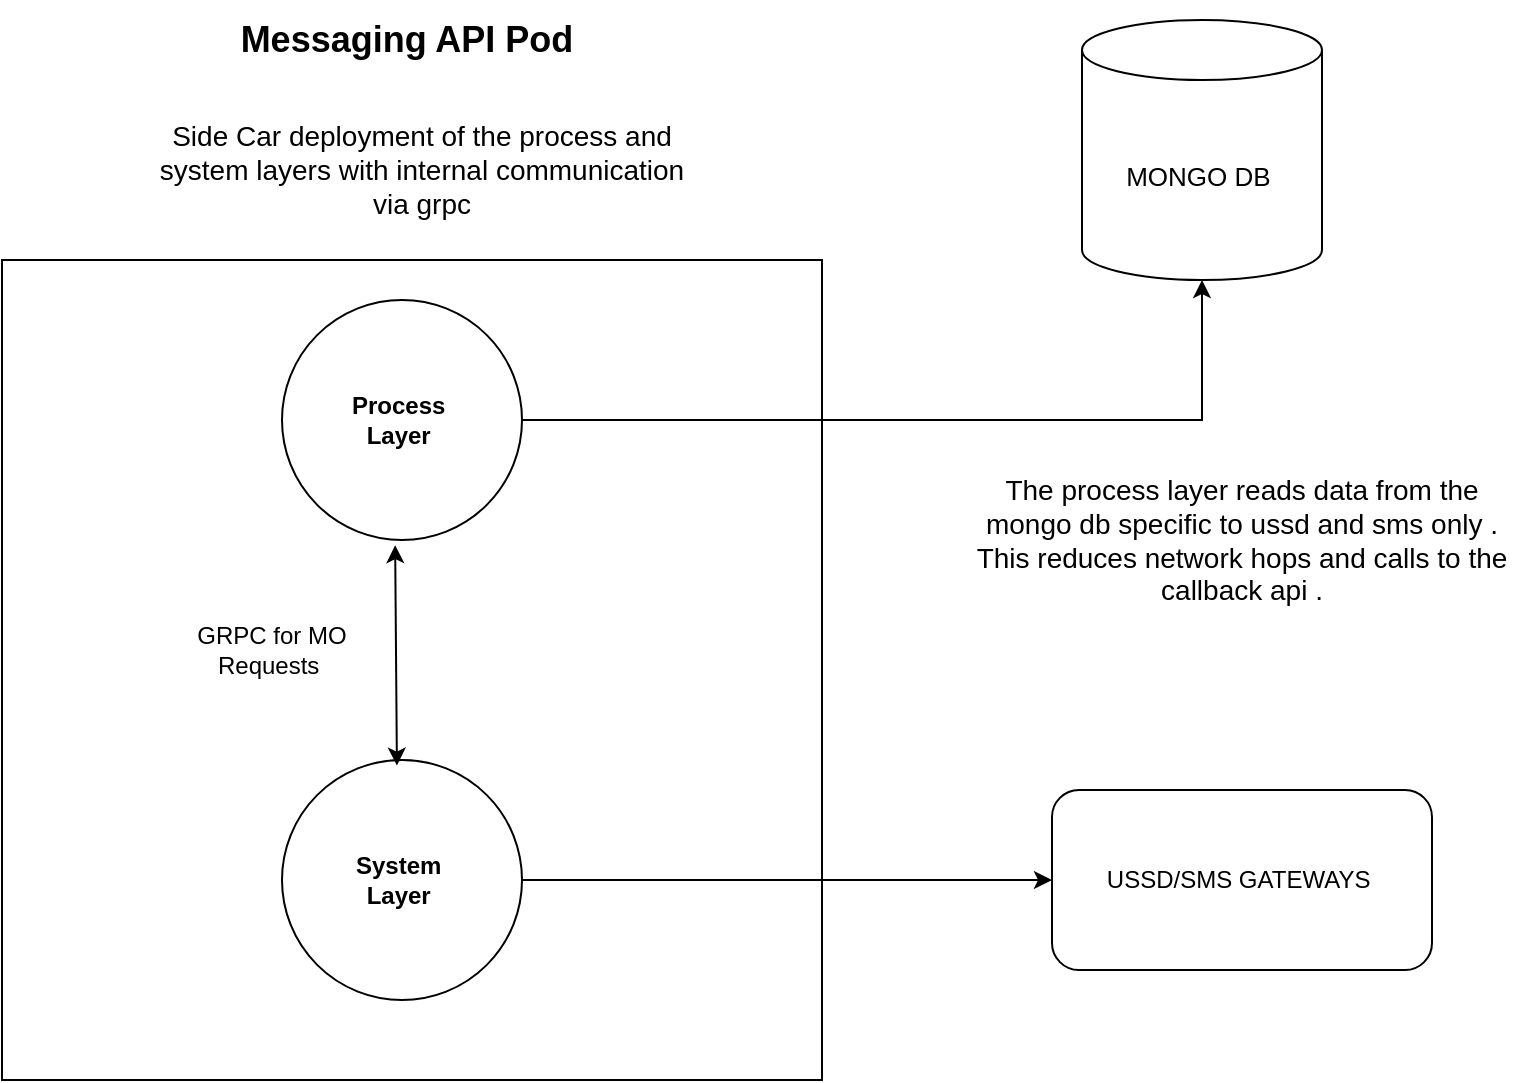 <mxfile version="15.3.0" type="github">
  <diagram id="LiROaHDbDjbt8Th-SdVK" name="High Traffic Deployment Strategy">
    <mxGraphModel dx="1250" dy="1005" grid="1" gridSize="10" guides="1" tooltips="1" connect="1" arrows="1" fold="1" page="1" pageScale="1" pageWidth="1100" pageHeight="850" math="0" shadow="0">
      <root>
        <mxCell id="0" />
        <mxCell id="1" parent="0" />
        <mxCell id="Mpn7BKEmGXmCzpp1eHpm-1" value="" style="whiteSpace=wrap;html=1;aspect=fixed;" parent="1" vertex="1">
          <mxGeometry x="80" y="360" width="410" height="410" as="geometry" />
        </mxCell>
        <mxCell id="RgCueGjq5NlWYewc43JU-14" style="edgeStyle=orthogonalEdgeStyle;rounded=0;orthogonalLoop=1;jettySize=auto;html=1;entryX=0;entryY=0.5;entryDx=0;entryDy=0;" edge="1" parent="1" source="RgCueGjq5NlWYewc43JU-1" target="RgCueGjq5NlWYewc43JU-13">
          <mxGeometry relative="1" as="geometry" />
        </mxCell>
        <mxCell id="RgCueGjq5NlWYewc43JU-1" value="&lt;b&gt;System&amp;nbsp;&lt;br&gt;Layer&amp;nbsp;&lt;/b&gt;" style="ellipse;whiteSpace=wrap;html=1;aspect=fixed;" vertex="1" parent="1">
          <mxGeometry x="220" y="610" width="120" height="120" as="geometry" />
        </mxCell>
        <mxCell id="RgCueGjq5NlWYewc43JU-10" style="edgeStyle=orthogonalEdgeStyle;rounded=0;orthogonalLoop=1;jettySize=auto;html=1;" edge="1" parent="1" source="RgCueGjq5NlWYewc43JU-2" target="RgCueGjq5NlWYewc43JU-9">
          <mxGeometry relative="1" as="geometry" />
        </mxCell>
        <mxCell id="RgCueGjq5NlWYewc43JU-2" value="&lt;b&gt;Process&amp;nbsp;&lt;br&gt;Layer&amp;nbsp;&lt;/b&gt;" style="ellipse;whiteSpace=wrap;html=1;aspect=fixed;" vertex="1" parent="1">
          <mxGeometry x="220" y="380" width="120" height="120" as="geometry" />
        </mxCell>
        <mxCell id="RgCueGjq5NlWYewc43JU-5" value="" style="endArrow=classic;startArrow=classic;html=1;entryX=0.345;entryY=0.982;entryDx=0;entryDy=0;entryPerimeter=0;exitX=0.339;exitY=0.02;exitDx=0;exitDy=0;exitPerimeter=0;" edge="1" parent="1">
          <mxGeometry width="50" height="50" relative="1" as="geometry">
            <mxPoint x="277.46" y="612.8" as="sourcePoint" />
            <mxPoint x="276.575" y="502.57" as="targetPoint" />
          </mxGeometry>
        </mxCell>
        <mxCell id="RgCueGjq5NlWYewc43JU-6" value="GRPC for MO Requests&amp;nbsp;" style="text;html=1;strokeColor=none;fillColor=none;align=center;verticalAlign=middle;whiteSpace=wrap;rounded=0;" vertex="1" parent="1">
          <mxGeometry x="170" y="520" width="90" height="70" as="geometry" />
        </mxCell>
        <mxCell id="RgCueGjq5NlWYewc43JU-7" value="&lt;font style=&quot;font-size: 14px&quot;&gt;Side Car deployment of the process and system layers with internal communication via grpc&lt;/font&gt;" style="text;html=1;strokeColor=none;fillColor=none;align=center;verticalAlign=middle;whiteSpace=wrap;rounded=0;" vertex="1" parent="1">
          <mxGeometry x="150" y="280" width="280" height="70" as="geometry" />
        </mxCell>
        <mxCell id="RgCueGjq5NlWYewc43JU-9" value="MONGO DB&amp;nbsp;" style="shape=cylinder3;whiteSpace=wrap;html=1;boundedLbl=1;backgroundOutline=1;size=15;fontSize=13;" vertex="1" parent="1">
          <mxGeometry x="620" y="240" width="120" height="130" as="geometry" />
        </mxCell>
        <mxCell id="RgCueGjq5NlWYewc43JU-11" value="&lt;font style=&quot;font-size: 14px&quot;&gt;The process layer reads data from the mongo db specific to ussd and sms only . This reduces network hops and calls to the callback api .&lt;/font&gt;" style="text;html=1;strokeColor=none;fillColor=none;align=center;verticalAlign=middle;whiteSpace=wrap;rounded=0;fontSize=13;" vertex="1" parent="1">
          <mxGeometry x="560" y="460" width="280" height="80" as="geometry" />
        </mxCell>
        <mxCell id="RgCueGjq5NlWYewc43JU-13" value="USSD/SMS GATEWAYS&amp;nbsp;" style="rounded=1;whiteSpace=wrap;html=1;" vertex="1" parent="1">
          <mxGeometry x="605" y="625" width="190" height="90" as="geometry" />
        </mxCell>
        <mxCell id="RgCueGjq5NlWYewc43JU-15" value="&lt;b&gt;&lt;font style=&quot;font-size: 18px&quot;&gt;Messaging API Pod&amp;nbsp;&lt;/font&gt;&lt;/b&gt;" style="text;html=1;strokeColor=none;fillColor=none;align=center;verticalAlign=middle;whiteSpace=wrap;rounded=0;" vertex="1" parent="1">
          <mxGeometry x="155" y="230" width="260" height="40" as="geometry" />
        </mxCell>
      </root>
    </mxGraphModel>
  </diagram>
</mxfile>
